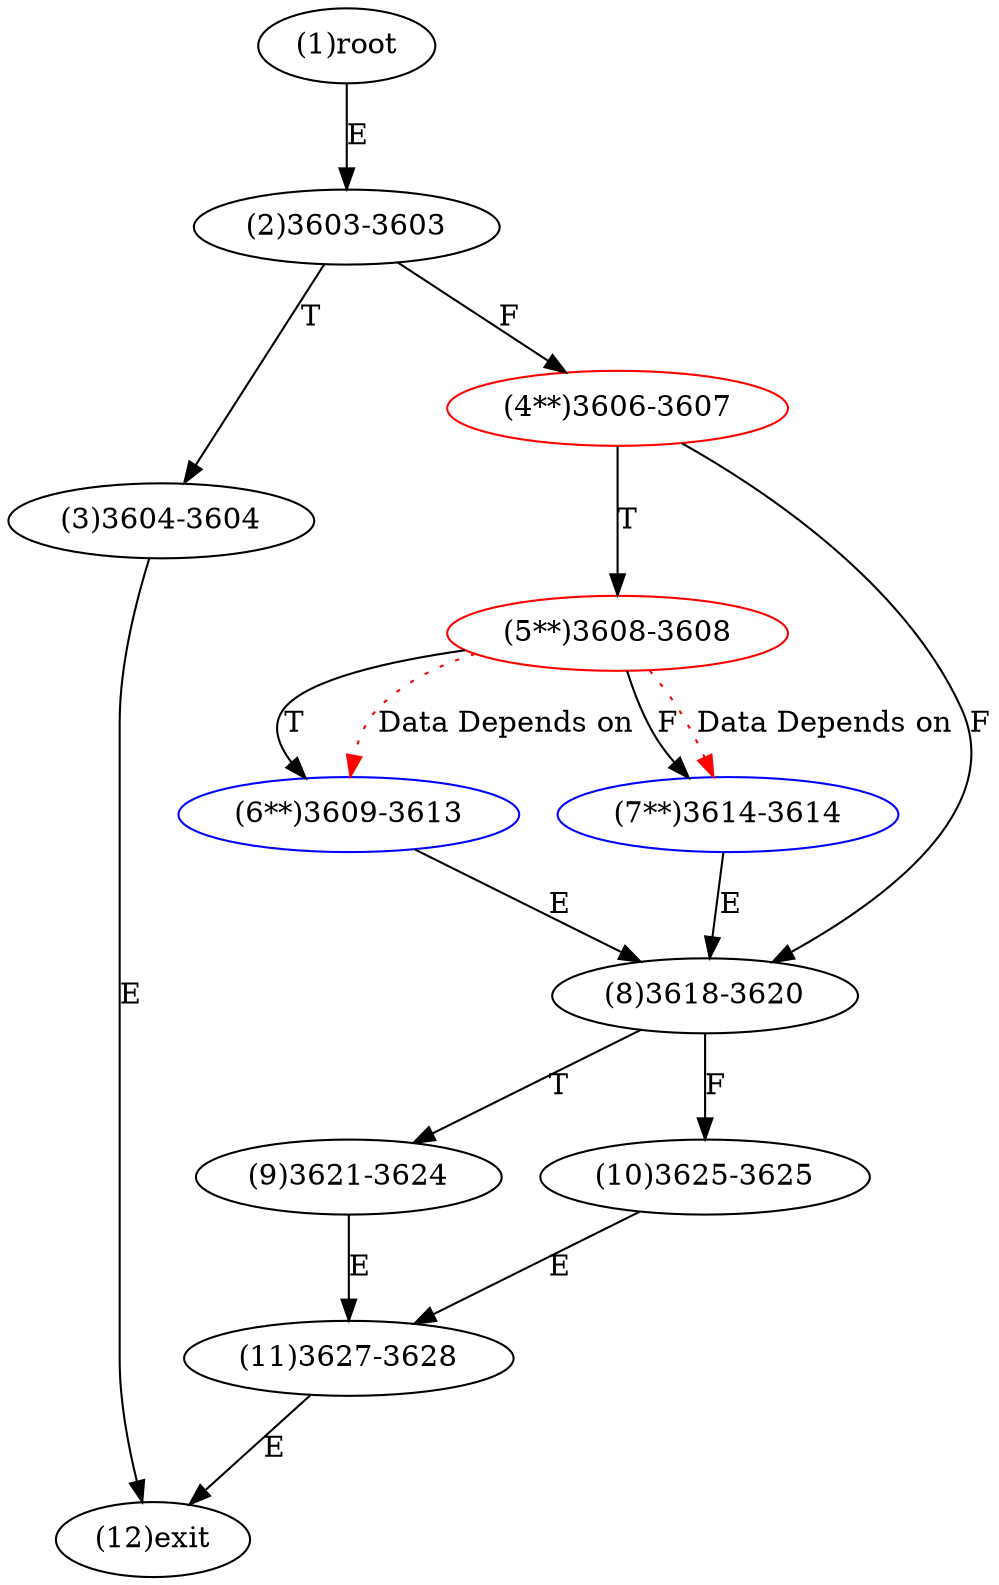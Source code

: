 digraph "" { 
1[ label="(1)root"];
2[ label="(2)3603-3603"];
3[ label="(3)3604-3604"];
4[ label="(4**)3606-3607",color=red];
5[ label="(5**)3608-3608",color=red];
6[ label="(6**)3609-3613",color=blue];
7[ label="(7**)3614-3614",color=blue];
8[ label="(8)3618-3620"];
9[ label="(9)3621-3624"];
10[ label="(10)3625-3625"];
11[ label="(11)3627-3628"];
12[ label="(12)exit"];
1->2[ label="E"];
2->4[ label="F"];
2->3[ label="T"];
3->12[ label="E"];
4->8[ label="F"];
4->5[ label="T"];
5->7[ label="F"];
5->6[ label="T"];
6->8[ label="E"];
7->8[ label="E"];
8->10[ label="F"];
8->9[ label="T"];
9->11[ label="E"];
10->11[ label="E"];
11->12[ label="E"];
5->7[ color="red" label="Data Depends on" style = dotted ];
5->6[ color="red" label="Data Depends on" style = dotted ];
}